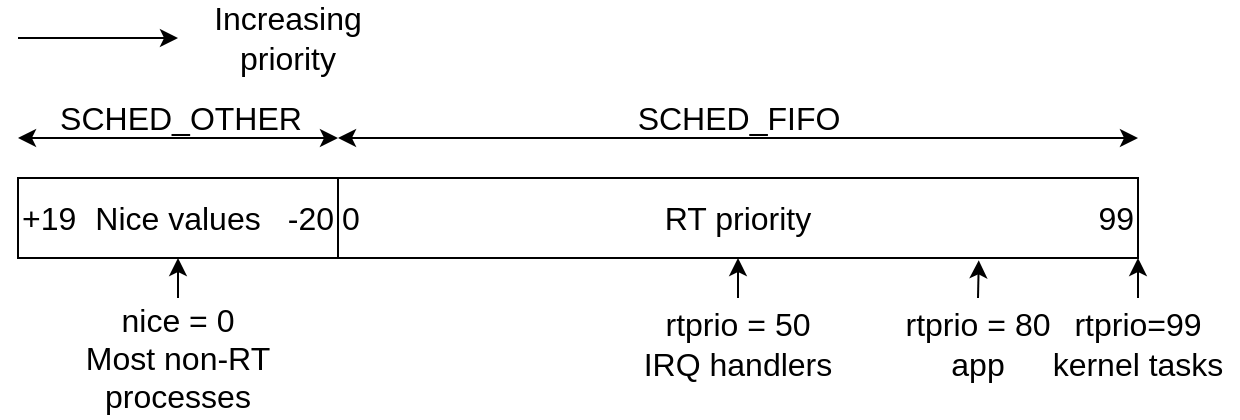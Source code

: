 <mxfile version="18.0.7" type="embed"><diagram id="y-u1RXcHq5ka8OBan0E2" name="Page-1"><mxGraphModel dx="681" dy="622" grid="1" gridSize="10" guides="1" tooltips="1" connect="1" arrows="1" fold="1" page="1" pageScale="1" pageWidth="850" pageHeight="1100" math="0" shadow="0"><root><mxCell id="0"/><mxCell id="1" parent="0"/><mxCell id="3" value="Nice values" style="rounded=0;whiteSpace=wrap;html=1;fontSize=16;" parent="1" vertex="1"><mxGeometry x="80" y="280" width="160" height="40" as="geometry"/></mxCell><mxCell id="4" value="RT priority" style="rounded=0;whiteSpace=wrap;html=1;fontSize=16;" parent="1" vertex="1"><mxGeometry x="240" y="280" width="400" height="40" as="geometry"/></mxCell><mxCell id="5" value="+19" style="text;html=1;strokeColor=none;fillColor=none;align=left;verticalAlign=middle;whiteSpace=wrap;rounded=0;fontSize=16;" parent="1" vertex="1"><mxGeometry x="80" y="285" width="30" height="30" as="geometry"/></mxCell><mxCell id="6" value="&lt;div style=&quot;font-size: 16px;&quot; align=&quot;right&quot;&gt;-20&lt;/div&gt;" style="text;html=1;strokeColor=none;fillColor=none;align=right;verticalAlign=middle;whiteSpace=wrap;rounded=0;fontSize=16;direction=south;" parent="1" vertex="1"><mxGeometry x="210" y="285" width="30" height="30" as="geometry"/></mxCell><mxCell id="7" value="0" style="text;html=1;strokeColor=none;fillColor=none;align=left;verticalAlign=middle;whiteSpace=wrap;rounded=0;fontSize=16;" parent="1" vertex="1"><mxGeometry x="240" y="285" width="30" height="30" as="geometry"/></mxCell><mxCell id="8" value="99" style="text;html=1;strokeColor=none;fillColor=none;align=right;verticalAlign=middle;whiteSpace=wrap;rounded=0;fontSize=16;" parent="1" vertex="1"><mxGeometry x="610" y="285" width="30" height="30" as="geometry"/></mxCell><mxCell id="9" value="" style="endArrow=classic;html=1;rounded=0;entryX=0.5;entryY=1;entryDx=0;entryDy=0;exitX=0.5;exitY=0;exitDx=0;exitDy=0;" parent="1" source="10" target="3" edge="1"><mxGeometry width="50" height="50" relative="1" as="geometry"><mxPoint x="160" y="340" as="sourcePoint"/><mxPoint x="340" y="360" as="targetPoint"/></mxGeometry></mxCell><mxCell id="10" value="&lt;div style=&quot;font-size: 16px;&quot;&gt;nice = 0&lt;br style=&quot;font-size: 16px;&quot;&gt;&lt;/div&gt;&lt;div style=&quot;font-size: 16px;&quot;&gt;Most non-RT processes&lt;br style=&quot;font-size: 16px;&quot;&gt;&lt;/div&gt;" style="text;html=1;strokeColor=none;fillColor=none;align=center;verticalAlign=middle;whiteSpace=wrap;rounded=0;fontSize=16;" parent="1" vertex="1"><mxGeometry x="90" y="340" width="140" height="60" as="geometry"/></mxCell><mxCell id="11" value="" style="endArrow=classic;html=1;rounded=0;" parent="1" edge="1"><mxGeometry width="50" height="50" relative="1" as="geometry"><mxPoint x="80" y="210" as="sourcePoint"/><mxPoint x="160" y="210" as="targetPoint"/></mxGeometry></mxCell><mxCell id="12" value="Increasing priority" style="text;html=1;strokeColor=none;fillColor=none;align=center;verticalAlign=middle;whiteSpace=wrap;rounded=0;fontSize=16;" parent="1" vertex="1"><mxGeometry x="160" y="200" width="110" height="20" as="geometry"/></mxCell><mxCell id="13" value="" style="endArrow=classic;startArrow=classic;html=1;rounded=0;labelBackgroundColor=none;" parent="1" edge="1"><mxGeometry width="50" height="50" relative="1" as="geometry"><mxPoint x="80" y="260" as="sourcePoint"/><mxPoint x="240" y="260" as="targetPoint"/></mxGeometry></mxCell><mxCell id="14" value="SCHED_OTHER" style="edgeLabel;html=1;align=center;verticalAlign=middle;resizable=0;points=[];labelBackgroundColor=none;fontSize=16;" parent="13" vertex="1" connectable="0"><mxGeometry x="0.129" y="-3" relative="1" as="geometry"><mxPoint x="-10" y="-13" as="offset"/></mxGeometry></mxCell><mxCell id="15" value="" style="endArrow=classic;startArrow=classic;html=1;rounded=0;labelBackgroundColor=none;" parent="1" edge="1"><mxGeometry width="50" height="50" relative="1" as="geometry"><mxPoint x="240" y="260" as="sourcePoint"/><mxPoint x="640" y="260" as="targetPoint"/></mxGeometry></mxCell><mxCell id="16" value="SCHED_FIFO" style="edgeLabel;html=1;align=center;verticalAlign=middle;resizable=0;points=[];labelBackgroundColor=none;fontSize=16;" parent="15" vertex="1" connectable="0"><mxGeometry x="0.129" y="-3" relative="1" as="geometry"><mxPoint x="-26" y="-13" as="offset"/></mxGeometry></mxCell><mxCell id="19" style="edgeStyle=orthogonalEdgeStyle;rounded=0;orthogonalLoop=1;jettySize=auto;html=1;exitX=0.5;exitY=0;exitDx=0;exitDy=0;entryX=0.5;entryY=1;entryDx=0;entryDy=0;labelBackgroundColor=none;" parent="1" source="18" target="4" edge="1"><mxGeometry relative="1" as="geometry"/></mxCell><mxCell id="18" value="&lt;div style=&quot;font-size: 16px;&quot;&gt;rtprio = 50&lt;/div&gt;&lt;div style=&quot;font-size: 16px;&quot;&gt;IRQ handlers&lt;br style=&quot;font-size: 16px;&quot;&gt;&lt;/div&gt;" style="text;html=1;strokeColor=none;fillColor=none;align=center;verticalAlign=middle;whiteSpace=wrap;rounded=0;fontSize=16;" parent="1" vertex="1"><mxGeometry x="390" y="340" width="100" height="45" as="geometry"/></mxCell><mxCell id="21" style="edgeStyle=orthogonalEdgeStyle;rounded=0;orthogonalLoop=1;jettySize=auto;html=1;exitX=0.5;exitY=0;exitDx=0;exitDy=0;entryX=1;entryY=1;entryDx=0;entryDy=0;labelBackgroundColor=none;" parent="1" source="20" target="4" edge="1"><mxGeometry relative="1" as="geometry"/></mxCell><mxCell id="20" value="&lt;div style=&quot;font-size: 16px;&quot;&gt;rtprio=99&lt;/div&gt;&lt;div style=&quot;font-size: 16px;&quot;&gt;kernel tasks&lt;br style=&quot;font-size: 16px;&quot;&gt;&lt;/div&gt;" style="text;html=1;strokeColor=none;fillColor=none;align=center;verticalAlign=middle;whiteSpace=wrap;rounded=0;fontSize=16;" parent="1" vertex="1"><mxGeometry x="590" y="340" width="100" height="45" as="geometry"/></mxCell><mxCell id="29" style="edgeStyle=orthogonalEdgeStyle;rounded=0;orthogonalLoop=1;jettySize=auto;html=1;exitX=0.5;exitY=0;exitDx=0;exitDy=0;entryX=0.776;entryY=1.029;entryDx=0;entryDy=0;entryPerimeter=0;labelBackgroundColor=none;fontSize=16;" parent="1" source="28" edge="1"><mxGeometry relative="1" as="geometry"><mxPoint x="560.4" y="321.16" as="targetPoint"/></mxGeometry></mxCell><mxCell id="28" value="&lt;div style=&quot;font-size: 16px;&quot;&gt;rtprio = 80&lt;br&gt;&lt;/div&gt;&lt;div style=&quot;font-size: 16px;&quot;&gt;app&lt;br style=&quot;font-size: 16px;&quot;&gt;&lt;/div&gt;" style="text;html=1;strokeColor=none;fillColor=none;align=center;verticalAlign=middle;whiteSpace=wrap;rounded=0;fontSize=16;" parent="1" vertex="1"><mxGeometry x="510" y="340" width="100" height="45" as="geometry"/></mxCell></root></mxGraphModel></diagram></mxfile>